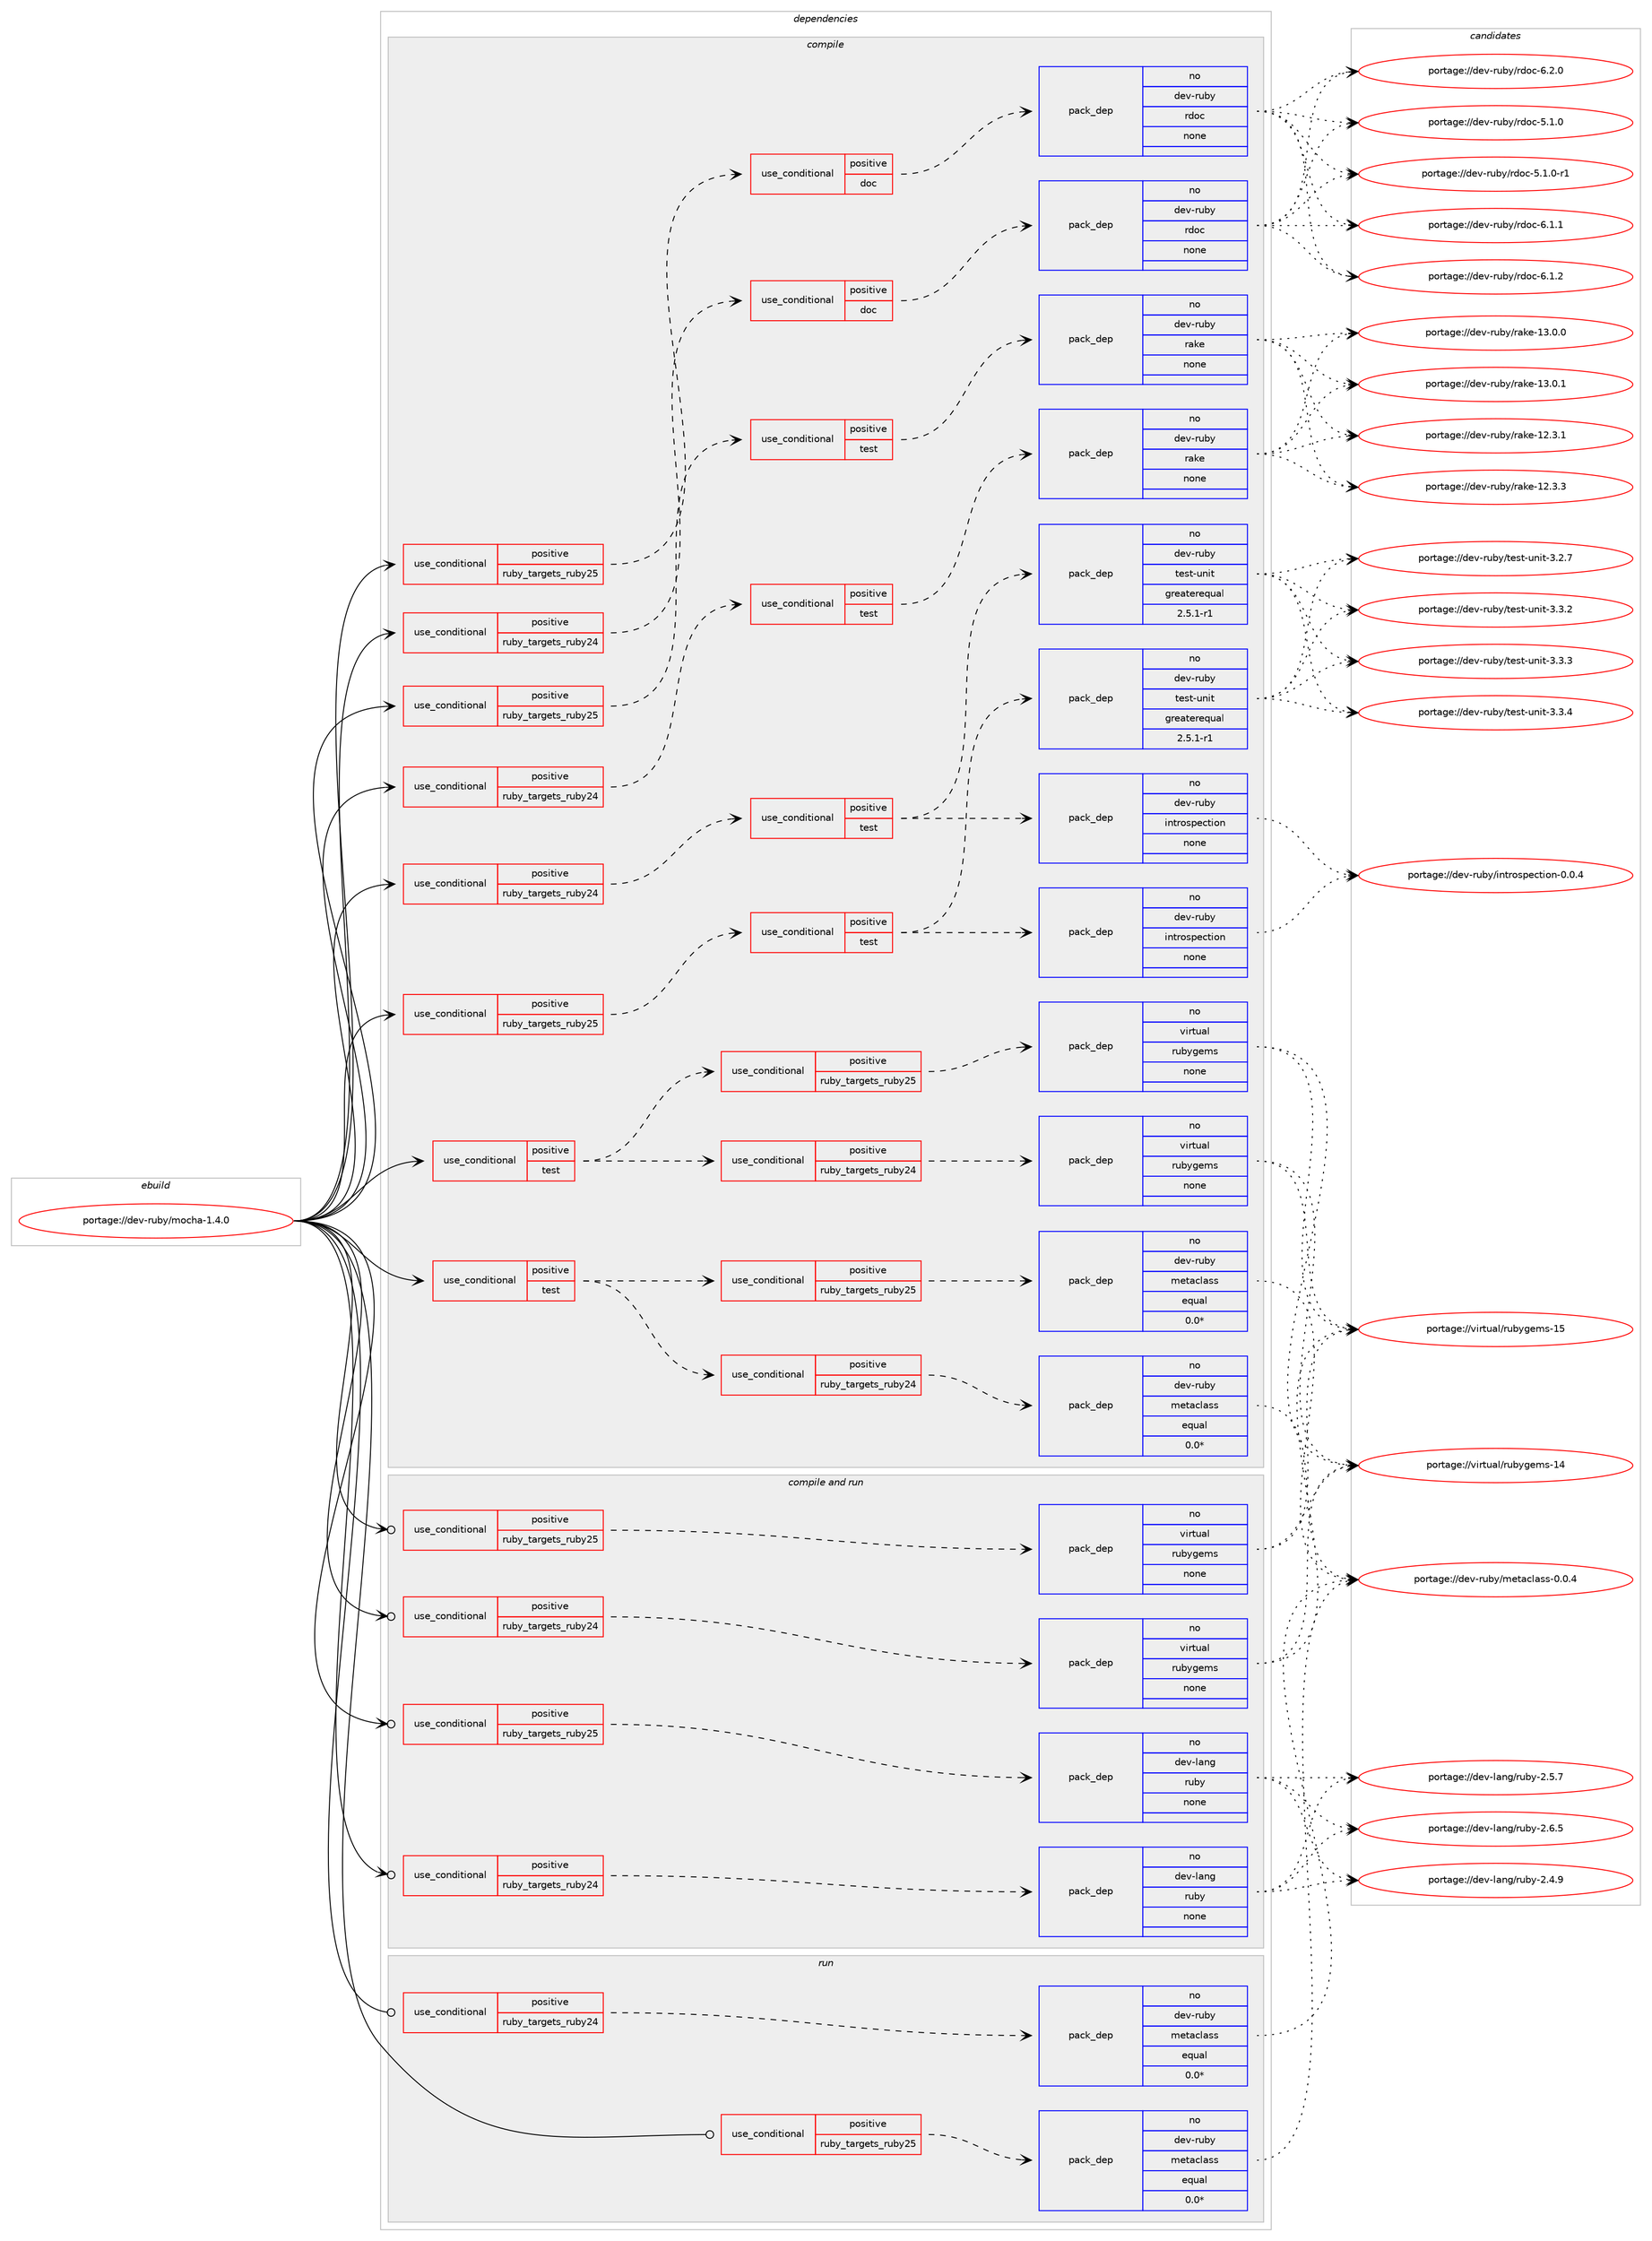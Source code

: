 digraph prolog {

# *************
# Graph options
# *************

newrank=true;
concentrate=true;
compound=true;
graph [rankdir=LR,fontname=Helvetica,fontsize=10,ranksep=1.5];#, ranksep=2.5, nodesep=0.2];
edge  [arrowhead=vee];
node  [fontname=Helvetica,fontsize=10];

# **********
# The ebuild
# **********

subgraph cluster_leftcol {
color=gray;
rank=same;
label=<<i>ebuild</i>>;
id [label="portage://dev-ruby/mocha-1.4.0", color=red, width=4, href="../dev-ruby/mocha-1.4.0.svg"];
}

# ****************
# The dependencies
# ****************

subgraph cluster_midcol {
color=gray;
label=<<i>dependencies</i>>;
subgraph cluster_compile {
fillcolor="#eeeeee";
style=filled;
label=<<i>compile</i>>;
subgraph cond56590 {
dependency229475 [label=<<TABLE BORDER="0" CELLBORDER="1" CELLSPACING="0" CELLPADDING="4"><TR><TD ROWSPAN="3" CELLPADDING="10">use_conditional</TD></TR><TR><TD>positive</TD></TR><TR><TD>ruby_targets_ruby24</TD></TR></TABLE>>, shape=none, color=red];
subgraph cond56591 {
dependency229476 [label=<<TABLE BORDER="0" CELLBORDER="1" CELLSPACING="0" CELLPADDING="4"><TR><TD ROWSPAN="3" CELLPADDING="10">use_conditional</TD></TR><TR><TD>positive</TD></TR><TR><TD>doc</TD></TR></TABLE>>, shape=none, color=red];
subgraph pack169387 {
dependency229477 [label=<<TABLE BORDER="0" CELLBORDER="1" CELLSPACING="0" CELLPADDING="4" WIDTH="220"><TR><TD ROWSPAN="6" CELLPADDING="30">pack_dep</TD></TR><TR><TD WIDTH="110">no</TD></TR><TR><TD>dev-ruby</TD></TR><TR><TD>rdoc</TD></TR><TR><TD>none</TD></TR><TR><TD></TD></TR></TABLE>>, shape=none, color=blue];
}
dependency229476:e -> dependency229477:w [weight=20,style="dashed",arrowhead="vee"];
}
dependency229475:e -> dependency229476:w [weight=20,style="dashed",arrowhead="vee"];
}
id:e -> dependency229475:w [weight=20,style="solid",arrowhead="vee"];
subgraph cond56592 {
dependency229478 [label=<<TABLE BORDER="0" CELLBORDER="1" CELLSPACING="0" CELLPADDING="4"><TR><TD ROWSPAN="3" CELLPADDING="10">use_conditional</TD></TR><TR><TD>positive</TD></TR><TR><TD>ruby_targets_ruby24</TD></TR></TABLE>>, shape=none, color=red];
subgraph cond56593 {
dependency229479 [label=<<TABLE BORDER="0" CELLBORDER="1" CELLSPACING="0" CELLPADDING="4"><TR><TD ROWSPAN="3" CELLPADDING="10">use_conditional</TD></TR><TR><TD>positive</TD></TR><TR><TD>test</TD></TR></TABLE>>, shape=none, color=red];
subgraph pack169388 {
dependency229480 [label=<<TABLE BORDER="0" CELLBORDER="1" CELLSPACING="0" CELLPADDING="4" WIDTH="220"><TR><TD ROWSPAN="6" CELLPADDING="30">pack_dep</TD></TR><TR><TD WIDTH="110">no</TD></TR><TR><TD>dev-ruby</TD></TR><TR><TD>rake</TD></TR><TR><TD>none</TD></TR><TR><TD></TD></TR></TABLE>>, shape=none, color=blue];
}
dependency229479:e -> dependency229480:w [weight=20,style="dashed",arrowhead="vee"];
}
dependency229478:e -> dependency229479:w [weight=20,style="dashed",arrowhead="vee"];
}
id:e -> dependency229478:w [weight=20,style="solid",arrowhead="vee"];
subgraph cond56594 {
dependency229481 [label=<<TABLE BORDER="0" CELLBORDER="1" CELLSPACING="0" CELLPADDING="4"><TR><TD ROWSPAN="3" CELLPADDING="10">use_conditional</TD></TR><TR><TD>positive</TD></TR><TR><TD>ruby_targets_ruby24</TD></TR></TABLE>>, shape=none, color=red];
subgraph cond56595 {
dependency229482 [label=<<TABLE BORDER="0" CELLBORDER="1" CELLSPACING="0" CELLPADDING="4"><TR><TD ROWSPAN="3" CELLPADDING="10">use_conditional</TD></TR><TR><TD>positive</TD></TR><TR><TD>test</TD></TR></TABLE>>, shape=none, color=red];
subgraph pack169389 {
dependency229483 [label=<<TABLE BORDER="0" CELLBORDER="1" CELLSPACING="0" CELLPADDING="4" WIDTH="220"><TR><TD ROWSPAN="6" CELLPADDING="30">pack_dep</TD></TR><TR><TD WIDTH="110">no</TD></TR><TR><TD>dev-ruby</TD></TR><TR><TD>test-unit</TD></TR><TR><TD>greaterequal</TD></TR><TR><TD>2.5.1-r1</TD></TR></TABLE>>, shape=none, color=blue];
}
dependency229482:e -> dependency229483:w [weight=20,style="dashed",arrowhead="vee"];
subgraph pack169390 {
dependency229484 [label=<<TABLE BORDER="0" CELLBORDER="1" CELLSPACING="0" CELLPADDING="4" WIDTH="220"><TR><TD ROWSPAN="6" CELLPADDING="30">pack_dep</TD></TR><TR><TD WIDTH="110">no</TD></TR><TR><TD>dev-ruby</TD></TR><TR><TD>introspection</TD></TR><TR><TD>none</TD></TR><TR><TD></TD></TR></TABLE>>, shape=none, color=blue];
}
dependency229482:e -> dependency229484:w [weight=20,style="dashed",arrowhead="vee"];
}
dependency229481:e -> dependency229482:w [weight=20,style="dashed",arrowhead="vee"];
}
id:e -> dependency229481:w [weight=20,style="solid",arrowhead="vee"];
subgraph cond56596 {
dependency229485 [label=<<TABLE BORDER="0" CELLBORDER="1" CELLSPACING="0" CELLPADDING="4"><TR><TD ROWSPAN="3" CELLPADDING="10">use_conditional</TD></TR><TR><TD>positive</TD></TR><TR><TD>ruby_targets_ruby25</TD></TR></TABLE>>, shape=none, color=red];
subgraph cond56597 {
dependency229486 [label=<<TABLE BORDER="0" CELLBORDER="1" CELLSPACING="0" CELLPADDING="4"><TR><TD ROWSPAN="3" CELLPADDING="10">use_conditional</TD></TR><TR><TD>positive</TD></TR><TR><TD>doc</TD></TR></TABLE>>, shape=none, color=red];
subgraph pack169391 {
dependency229487 [label=<<TABLE BORDER="0" CELLBORDER="1" CELLSPACING="0" CELLPADDING="4" WIDTH="220"><TR><TD ROWSPAN="6" CELLPADDING="30">pack_dep</TD></TR><TR><TD WIDTH="110">no</TD></TR><TR><TD>dev-ruby</TD></TR><TR><TD>rdoc</TD></TR><TR><TD>none</TD></TR><TR><TD></TD></TR></TABLE>>, shape=none, color=blue];
}
dependency229486:e -> dependency229487:w [weight=20,style="dashed",arrowhead="vee"];
}
dependency229485:e -> dependency229486:w [weight=20,style="dashed",arrowhead="vee"];
}
id:e -> dependency229485:w [weight=20,style="solid",arrowhead="vee"];
subgraph cond56598 {
dependency229488 [label=<<TABLE BORDER="0" CELLBORDER="1" CELLSPACING="0" CELLPADDING="4"><TR><TD ROWSPAN="3" CELLPADDING="10">use_conditional</TD></TR><TR><TD>positive</TD></TR><TR><TD>ruby_targets_ruby25</TD></TR></TABLE>>, shape=none, color=red];
subgraph cond56599 {
dependency229489 [label=<<TABLE BORDER="0" CELLBORDER="1" CELLSPACING="0" CELLPADDING="4"><TR><TD ROWSPAN="3" CELLPADDING="10">use_conditional</TD></TR><TR><TD>positive</TD></TR><TR><TD>test</TD></TR></TABLE>>, shape=none, color=red];
subgraph pack169392 {
dependency229490 [label=<<TABLE BORDER="0" CELLBORDER="1" CELLSPACING="0" CELLPADDING="4" WIDTH="220"><TR><TD ROWSPAN="6" CELLPADDING="30">pack_dep</TD></TR><TR><TD WIDTH="110">no</TD></TR><TR><TD>dev-ruby</TD></TR><TR><TD>rake</TD></TR><TR><TD>none</TD></TR><TR><TD></TD></TR></TABLE>>, shape=none, color=blue];
}
dependency229489:e -> dependency229490:w [weight=20,style="dashed",arrowhead="vee"];
}
dependency229488:e -> dependency229489:w [weight=20,style="dashed",arrowhead="vee"];
}
id:e -> dependency229488:w [weight=20,style="solid",arrowhead="vee"];
subgraph cond56600 {
dependency229491 [label=<<TABLE BORDER="0" CELLBORDER="1" CELLSPACING="0" CELLPADDING="4"><TR><TD ROWSPAN="3" CELLPADDING="10">use_conditional</TD></TR><TR><TD>positive</TD></TR><TR><TD>ruby_targets_ruby25</TD></TR></TABLE>>, shape=none, color=red];
subgraph cond56601 {
dependency229492 [label=<<TABLE BORDER="0" CELLBORDER="1" CELLSPACING="0" CELLPADDING="4"><TR><TD ROWSPAN="3" CELLPADDING="10">use_conditional</TD></TR><TR><TD>positive</TD></TR><TR><TD>test</TD></TR></TABLE>>, shape=none, color=red];
subgraph pack169393 {
dependency229493 [label=<<TABLE BORDER="0" CELLBORDER="1" CELLSPACING="0" CELLPADDING="4" WIDTH="220"><TR><TD ROWSPAN="6" CELLPADDING="30">pack_dep</TD></TR><TR><TD WIDTH="110">no</TD></TR><TR><TD>dev-ruby</TD></TR><TR><TD>test-unit</TD></TR><TR><TD>greaterequal</TD></TR><TR><TD>2.5.1-r1</TD></TR></TABLE>>, shape=none, color=blue];
}
dependency229492:e -> dependency229493:w [weight=20,style="dashed",arrowhead="vee"];
subgraph pack169394 {
dependency229494 [label=<<TABLE BORDER="0" CELLBORDER="1" CELLSPACING="0" CELLPADDING="4" WIDTH="220"><TR><TD ROWSPAN="6" CELLPADDING="30">pack_dep</TD></TR><TR><TD WIDTH="110">no</TD></TR><TR><TD>dev-ruby</TD></TR><TR><TD>introspection</TD></TR><TR><TD>none</TD></TR><TR><TD></TD></TR></TABLE>>, shape=none, color=blue];
}
dependency229492:e -> dependency229494:w [weight=20,style="dashed",arrowhead="vee"];
}
dependency229491:e -> dependency229492:w [weight=20,style="dashed",arrowhead="vee"];
}
id:e -> dependency229491:w [weight=20,style="solid",arrowhead="vee"];
subgraph cond56602 {
dependency229495 [label=<<TABLE BORDER="0" CELLBORDER="1" CELLSPACING="0" CELLPADDING="4"><TR><TD ROWSPAN="3" CELLPADDING="10">use_conditional</TD></TR><TR><TD>positive</TD></TR><TR><TD>test</TD></TR></TABLE>>, shape=none, color=red];
subgraph cond56603 {
dependency229496 [label=<<TABLE BORDER="0" CELLBORDER="1" CELLSPACING="0" CELLPADDING="4"><TR><TD ROWSPAN="3" CELLPADDING="10">use_conditional</TD></TR><TR><TD>positive</TD></TR><TR><TD>ruby_targets_ruby24</TD></TR></TABLE>>, shape=none, color=red];
subgraph pack169395 {
dependency229497 [label=<<TABLE BORDER="0" CELLBORDER="1" CELLSPACING="0" CELLPADDING="4" WIDTH="220"><TR><TD ROWSPAN="6" CELLPADDING="30">pack_dep</TD></TR><TR><TD WIDTH="110">no</TD></TR><TR><TD>dev-ruby</TD></TR><TR><TD>metaclass</TD></TR><TR><TD>equal</TD></TR><TR><TD>0.0*</TD></TR></TABLE>>, shape=none, color=blue];
}
dependency229496:e -> dependency229497:w [weight=20,style="dashed",arrowhead="vee"];
}
dependency229495:e -> dependency229496:w [weight=20,style="dashed",arrowhead="vee"];
subgraph cond56604 {
dependency229498 [label=<<TABLE BORDER="0" CELLBORDER="1" CELLSPACING="0" CELLPADDING="4"><TR><TD ROWSPAN="3" CELLPADDING="10">use_conditional</TD></TR><TR><TD>positive</TD></TR><TR><TD>ruby_targets_ruby25</TD></TR></TABLE>>, shape=none, color=red];
subgraph pack169396 {
dependency229499 [label=<<TABLE BORDER="0" CELLBORDER="1" CELLSPACING="0" CELLPADDING="4" WIDTH="220"><TR><TD ROWSPAN="6" CELLPADDING="30">pack_dep</TD></TR><TR><TD WIDTH="110">no</TD></TR><TR><TD>dev-ruby</TD></TR><TR><TD>metaclass</TD></TR><TR><TD>equal</TD></TR><TR><TD>0.0*</TD></TR></TABLE>>, shape=none, color=blue];
}
dependency229498:e -> dependency229499:w [weight=20,style="dashed",arrowhead="vee"];
}
dependency229495:e -> dependency229498:w [weight=20,style="dashed",arrowhead="vee"];
}
id:e -> dependency229495:w [weight=20,style="solid",arrowhead="vee"];
subgraph cond56605 {
dependency229500 [label=<<TABLE BORDER="0" CELLBORDER="1" CELLSPACING="0" CELLPADDING="4"><TR><TD ROWSPAN="3" CELLPADDING="10">use_conditional</TD></TR><TR><TD>positive</TD></TR><TR><TD>test</TD></TR></TABLE>>, shape=none, color=red];
subgraph cond56606 {
dependency229501 [label=<<TABLE BORDER="0" CELLBORDER="1" CELLSPACING="0" CELLPADDING="4"><TR><TD ROWSPAN="3" CELLPADDING="10">use_conditional</TD></TR><TR><TD>positive</TD></TR><TR><TD>ruby_targets_ruby24</TD></TR></TABLE>>, shape=none, color=red];
subgraph pack169397 {
dependency229502 [label=<<TABLE BORDER="0" CELLBORDER="1" CELLSPACING="0" CELLPADDING="4" WIDTH="220"><TR><TD ROWSPAN="6" CELLPADDING="30">pack_dep</TD></TR><TR><TD WIDTH="110">no</TD></TR><TR><TD>virtual</TD></TR><TR><TD>rubygems</TD></TR><TR><TD>none</TD></TR><TR><TD></TD></TR></TABLE>>, shape=none, color=blue];
}
dependency229501:e -> dependency229502:w [weight=20,style="dashed",arrowhead="vee"];
}
dependency229500:e -> dependency229501:w [weight=20,style="dashed",arrowhead="vee"];
subgraph cond56607 {
dependency229503 [label=<<TABLE BORDER="0" CELLBORDER="1" CELLSPACING="0" CELLPADDING="4"><TR><TD ROWSPAN="3" CELLPADDING="10">use_conditional</TD></TR><TR><TD>positive</TD></TR><TR><TD>ruby_targets_ruby25</TD></TR></TABLE>>, shape=none, color=red];
subgraph pack169398 {
dependency229504 [label=<<TABLE BORDER="0" CELLBORDER="1" CELLSPACING="0" CELLPADDING="4" WIDTH="220"><TR><TD ROWSPAN="6" CELLPADDING="30">pack_dep</TD></TR><TR><TD WIDTH="110">no</TD></TR><TR><TD>virtual</TD></TR><TR><TD>rubygems</TD></TR><TR><TD>none</TD></TR><TR><TD></TD></TR></TABLE>>, shape=none, color=blue];
}
dependency229503:e -> dependency229504:w [weight=20,style="dashed",arrowhead="vee"];
}
dependency229500:e -> dependency229503:w [weight=20,style="dashed",arrowhead="vee"];
}
id:e -> dependency229500:w [weight=20,style="solid",arrowhead="vee"];
}
subgraph cluster_compileandrun {
fillcolor="#eeeeee";
style=filled;
label=<<i>compile and run</i>>;
subgraph cond56608 {
dependency229505 [label=<<TABLE BORDER="0" CELLBORDER="1" CELLSPACING="0" CELLPADDING="4"><TR><TD ROWSPAN="3" CELLPADDING="10">use_conditional</TD></TR><TR><TD>positive</TD></TR><TR><TD>ruby_targets_ruby24</TD></TR></TABLE>>, shape=none, color=red];
subgraph pack169399 {
dependency229506 [label=<<TABLE BORDER="0" CELLBORDER="1" CELLSPACING="0" CELLPADDING="4" WIDTH="220"><TR><TD ROWSPAN="6" CELLPADDING="30">pack_dep</TD></TR><TR><TD WIDTH="110">no</TD></TR><TR><TD>dev-lang</TD></TR><TR><TD>ruby</TD></TR><TR><TD>none</TD></TR><TR><TD></TD></TR></TABLE>>, shape=none, color=blue];
}
dependency229505:e -> dependency229506:w [weight=20,style="dashed",arrowhead="vee"];
}
id:e -> dependency229505:w [weight=20,style="solid",arrowhead="odotvee"];
subgraph cond56609 {
dependency229507 [label=<<TABLE BORDER="0" CELLBORDER="1" CELLSPACING="0" CELLPADDING="4"><TR><TD ROWSPAN="3" CELLPADDING="10">use_conditional</TD></TR><TR><TD>positive</TD></TR><TR><TD>ruby_targets_ruby24</TD></TR></TABLE>>, shape=none, color=red];
subgraph pack169400 {
dependency229508 [label=<<TABLE BORDER="0" CELLBORDER="1" CELLSPACING="0" CELLPADDING="4" WIDTH="220"><TR><TD ROWSPAN="6" CELLPADDING="30">pack_dep</TD></TR><TR><TD WIDTH="110">no</TD></TR><TR><TD>virtual</TD></TR><TR><TD>rubygems</TD></TR><TR><TD>none</TD></TR><TR><TD></TD></TR></TABLE>>, shape=none, color=blue];
}
dependency229507:e -> dependency229508:w [weight=20,style="dashed",arrowhead="vee"];
}
id:e -> dependency229507:w [weight=20,style="solid",arrowhead="odotvee"];
subgraph cond56610 {
dependency229509 [label=<<TABLE BORDER="0" CELLBORDER="1" CELLSPACING="0" CELLPADDING="4"><TR><TD ROWSPAN="3" CELLPADDING="10">use_conditional</TD></TR><TR><TD>positive</TD></TR><TR><TD>ruby_targets_ruby25</TD></TR></TABLE>>, shape=none, color=red];
subgraph pack169401 {
dependency229510 [label=<<TABLE BORDER="0" CELLBORDER="1" CELLSPACING="0" CELLPADDING="4" WIDTH="220"><TR><TD ROWSPAN="6" CELLPADDING="30">pack_dep</TD></TR><TR><TD WIDTH="110">no</TD></TR><TR><TD>dev-lang</TD></TR><TR><TD>ruby</TD></TR><TR><TD>none</TD></TR><TR><TD></TD></TR></TABLE>>, shape=none, color=blue];
}
dependency229509:e -> dependency229510:w [weight=20,style="dashed",arrowhead="vee"];
}
id:e -> dependency229509:w [weight=20,style="solid",arrowhead="odotvee"];
subgraph cond56611 {
dependency229511 [label=<<TABLE BORDER="0" CELLBORDER="1" CELLSPACING="0" CELLPADDING="4"><TR><TD ROWSPAN="3" CELLPADDING="10">use_conditional</TD></TR><TR><TD>positive</TD></TR><TR><TD>ruby_targets_ruby25</TD></TR></TABLE>>, shape=none, color=red];
subgraph pack169402 {
dependency229512 [label=<<TABLE BORDER="0" CELLBORDER="1" CELLSPACING="0" CELLPADDING="4" WIDTH="220"><TR><TD ROWSPAN="6" CELLPADDING="30">pack_dep</TD></TR><TR><TD WIDTH="110">no</TD></TR><TR><TD>virtual</TD></TR><TR><TD>rubygems</TD></TR><TR><TD>none</TD></TR><TR><TD></TD></TR></TABLE>>, shape=none, color=blue];
}
dependency229511:e -> dependency229512:w [weight=20,style="dashed",arrowhead="vee"];
}
id:e -> dependency229511:w [weight=20,style="solid",arrowhead="odotvee"];
}
subgraph cluster_run {
fillcolor="#eeeeee";
style=filled;
label=<<i>run</i>>;
subgraph cond56612 {
dependency229513 [label=<<TABLE BORDER="0" CELLBORDER="1" CELLSPACING="0" CELLPADDING="4"><TR><TD ROWSPAN="3" CELLPADDING="10">use_conditional</TD></TR><TR><TD>positive</TD></TR><TR><TD>ruby_targets_ruby24</TD></TR></TABLE>>, shape=none, color=red];
subgraph pack169403 {
dependency229514 [label=<<TABLE BORDER="0" CELLBORDER="1" CELLSPACING="0" CELLPADDING="4" WIDTH="220"><TR><TD ROWSPAN="6" CELLPADDING="30">pack_dep</TD></TR><TR><TD WIDTH="110">no</TD></TR><TR><TD>dev-ruby</TD></TR><TR><TD>metaclass</TD></TR><TR><TD>equal</TD></TR><TR><TD>0.0*</TD></TR></TABLE>>, shape=none, color=blue];
}
dependency229513:e -> dependency229514:w [weight=20,style="dashed",arrowhead="vee"];
}
id:e -> dependency229513:w [weight=20,style="solid",arrowhead="odot"];
subgraph cond56613 {
dependency229515 [label=<<TABLE BORDER="0" CELLBORDER="1" CELLSPACING="0" CELLPADDING="4"><TR><TD ROWSPAN="3" CELLPADDING="10">use_conditional</TD></TR><TR><TD>positive</TD></TR><TR><TD>ruby_targets_ruby25</TD></TR></TABLE>>, shape=none, color=red];
subgraph pack169404 {
dependency229516 [label=<<TABLE BORDER="0" CELLBORDER="1" CELLSPACING="0" CELLPADDING="4" WIDTH="220"><TR><TD ROWSPAN="6" CELLPADDING="30">pack_dep</TD></TR><TR><TD WIDTH="110">no</TD></TR><TR><TD>dev-ruby</TD></TR><TR><TD>metaclass</TD></TR><TR><TD>equal</TD></TR><TR><TD>0.0*</TD></TR></TABLE>>, shape=none, color=blue];
}
dependency229515:e -> dependency229516:w [weight=20,style="dashed",arrowhead="vee"];
}
id:e -> dependency229515:w [weight=20,style="solid",arrowhead="odot"];
}
}

# **************
# The candidates
# **************

subgraph cluster_choices {
rank=same;
color=gray;
label=<<i>candidates</i>>;

subgraph choice169387 {
color=black;
nodesep=1;
choiceportage10010111845114117981214711410011199455346494648 [label="portage://dev-ruby/rdoc-5.1.0", color=red, width=4,href="../dev-ruby/rdoc-5.1.0.svg"];
choiceportage100101118451141179812147114100111994553464946484511449 [label="portage://dev-ruby/rdoc-5.1.0-r1", color=red, width=4,href="../dev-ruby/rdoc-5.1.0-r1.svg"];
choiceportage10010111845114117981214711410011199455446494649 [label="portage://dev-ruby/rdoc-6.1.1", color=red, width=4,href="../dev-ruby/rdoc-6.1.1.svg"];
choiceportage10010111845114117981214711410011199455446494650 [label="portage://dev-ruby/rdoc-6.1.2", color=red, width=4,href="../dev-ruby/rdoc-6.1.2.svg"];
choiceportage10010111845114117981214711410011199455446504648 [label="portage://dev-ruby/rdoc-6.2.0", color=red, width=4,href="../dev-ruby/rdoc-6.2.0.svg"];
dependency229477:e -> choiceportage10010111845114117981214711410011199455346494648:w [style=dotted,weight="100"];
dependency229477:e -> choiceportage100101118451141179812147114100111994553464946484511449:w [style=dotted,weight="100"];
dependency229477:e -> choiceportage10010111845114117981214711410011199455446494649:w [style=dotted,weight="100"];
dependency229477:e -> choiceportage10010111845114117981214711410011199455446494650:w [style=dotted,weight="100"];
dependency229477:e -> choiceportage10010111845114117981214711410011199455446504648:w [style=dotted,weight="100"];
}
subgraph choice169388 {
color=black;
nodesep=1;
choiceportage1001011184511411798121471149710710145495046514649 [label="portage://dev-ruby/rake-12.3.1", color=red, width=4,href="../dev-ruby/rake-12.3.1.svg"];
choiceportage1001011184511411798121471149710710145495046514651 [label="portage://dev-ruby/rake-12.3.3", color=red, width=4,href="../dev-ruby/rake-12.3.3.svg"];
choiceportage1001011184511411798121471149710710145495146484648 [label="portage://dev-ruby/rake-13.0.0", color=red, width=4,href="../dev-ruby/rake-13.0.0.svg"];
choiceportage1001011184511411798121471149710710145495146484649 [label="portage://dev-ruby/rake-13.0.1", color=red, width=4,href="../dev-ruby/rake-13.0.1.svg"];
dependency229480:e -> choiceportage1001011184511411798121471149710710145495046514649:w [style=dotted,weight="100"];
dependency229480:e -> choiceportage1001011184511411798121471149710710145495046514651:w [style=dotted,weight="100"];
dependency229480:e -> choiceportage1001011184511411798121471149710710145495146484648:w [style=dotted,weight="100"];
dependency229480:e -> choiceportage1001011184511411798121471149710710145495146484649:w [style=dotted,weight="100"];
}
subgraph choice169389 {
color=black;
nodesep=1;
choiceportage10010111845114117981214711610111511645117110105116455146504655 [label="portage://dev-ruby/test-unit-3.2.7", color=red, width=4,href="../dev-ruby/test-unit-3.2.7.svg"];
choiceportage10010111845114117981214711610111511645117110105116455146514650 [label="portage://dev-ruby/test-unit-3.3.2", color=red, width=4,href="../dev-ruby/test-unit-3.3.2.svg"];
choiceportage10010111845114117981214711610111511645117110105116455146514651 [label="portage://dev-ruby/test-unit-3.3.3", color=red, width=4,href="../dev-ruby/test-unit-3.3.3.svg"];
choiceportage10010111845114117981214711610111511645117110105116455146514652 [label="portage://dev-ruby/test-unit-3.3.4", color=red, width=4,href="../dev-ruby/test-unit-3.3.4.svg"];
dependency229483:e -> choiceportage10010111845114117981214711610111511645117110105116455146504655:w [style=dotted,weight="100"];
dependency229483:e -> choiceportage10010111845114117981214711610111511645117110105116455146514650:w [style=dotted,weight="100"];
dependency229483:e -> choiceportage10010111845114117981214711610111511645117110105116455146514651:w [style=dotted,weight="100"];
dependency229483:e -> choiceportage10010111845114117981214711610111511645117110105116455146514652:w [style=dotted,weight="100"];
}
subgraph choice169390 {
color=black;
nodesep=1;
choiceportage10010111845114117981214710511011611411111511210199116105111110454846484652 [label="portage://dev-ruby/introspection-0.0.4", color=red, width=4,href="../dev-ruby/introspection-0.0.4.svg"];
dependency229484:e -> choiceportage10010111845114117981214710511011611411111511210199116105111110454846484652:w [style=dotted,weight="100"];
}
subgraph choice169391 {
color=black;
nodesep=1;
choiceportage10010111845114117981214711410011199455346494648 [label="portage://dev-ruby/rdoc-5.1.0", color=red, width=4,href="../dev-ruby/rdoc-5.1.0.svg"];
choiceportage100101118451141179812147114100111994553464946484511449 [label="portage://dev-ruby/rdoc-5.1.0-r1", color=red, width=4,href="../dev-ruby/rdoc-5.1.0-r1.svg"];
choiceportage10010111845114117981214711410011199455446494649 [label="portage://dev-ruby/rdoc-6.1.1", color=red, width=4,href="../dev-ruby/rdoc-6.1.1.svg"];
choiceportage10010111845114117981214711410011199455446494650 [label="portage://dev-ruby/rdoc-6.1.2", color=red, width=4,href="../dev-ruby/rdoc-6.1.2.svg"];
choiceportage10010111845114117981214711410011199455446504648 [label="portage://dev-ruby/rdoc-6.2.0", color=red, width=4,href="../dev-ruby/rdoc-6.2.0.svg"];
dependency229487:e -> choiceportage10010111845114117981214711410011199455346494648:w [style=dotted,weight="100"];
dependency229487:e -> choiceportage100101118451141179812147114100111994553464946484511449:w [style=dotted,weight="100"];
dependency229487:e -> choiceportage10010111845114117981214711410011199455446494649:w [style=dotted,weight="100"];
dependency229487:e -> choiceportage10010111845114117981214711410011199455446494650:w [style=dotted,weight="100"];
dependency229487:e -> choiceportage10010111845114117981214711410011199455446504648:w [style=dotted,weight="100"];
}
subgraph choice169392 {
color=black;
nodesep=1;
choiceportage1001011184511411798121471149710710145495046514649 [label="portage://dev-ruby/rake-12.3.1", color=red, width=4,href="../dev-ruby/rake-12.3.1.svg"];
choiceportage1001011184511411798121471149710710145495046514651 [label="portage://dev-ruby/rake-12.3.3", color=red, width=4,href="../dev-ruby/rake-12.3.3.svg"];
choiceportage1001011184511411798121471149710710145495146484648 [label="portage://dev-ruby/rake-13.0.0", color=red, width=4,href="../dev-ruby/rake-13.0.0.svg"];
choiceportage1001011184511411798121471149710710145495146484649 [label="portage://dev-ruby/rake-13.0.1", color=red, width=4,href="../dev-ruby/rake-13.0.1.svg"];
dependency229490:e -> choiceportage1001011184511411798121471149710710145495046514649:w [style=dotted,weight="100"];
dependency229490:e -> choiceportage1001011184511411798121471149710710145495046514651:w [style=dotted,weight="100"];
dependency229490:e -> choiceportage1001011184511411798121471149710710145495146484648:w [style=dotted,weight="100"];
dependency229490:e -> choiceportage1001011184511411798121471149710710145495146484649:w [style=dotted,weight="100"];
}
subgraph choice169393 {
color=black;
nodesep=1;
choiceportage10010111845114117981214711610111511645117110105116455146504655 [label="portage://dev-ruby/test-unit-3.2.7", color=red, width=4,href="../dev-ruby/test-unit-3.2.7.svg"];
choiceportage10010111845114117981214711610111511645117110105116455146514650 [label="portage://dev-ruby/test-unit-3.3.2", color=red, width=4,href="../dev-ruby/test-unit-3.3.2.svg"];
choiceportage10010111845114117981214711610111511645117110105116455146514651 [label="portage://dev-ruby/test-unit-3.3.3", color=red, width=4,href="../dev-ruby/test-unit-3.3.3.svg"];
choiceportage10010111845114117981214711610111511645117110105116455146514652 [label="portage://dev-ruby/test-unit-3.3.4", color=red, width=4,href="../dev-ruby/test-unit-3.3.4.svg"];
dependency229493:e -> choiceportage10010111845114117981214711610111511645117110105116455146504655:w [style=dotted,weight="100"];
dependency229493:e -> choiceportage10010111845114117981214711610111511645117110105116455146514650:w [style=dotted,weight="100"];
dependency229493:e -> choiceportage10010111845114117981214711610111511645117110105116455146514651:w [style=dotted,weight="100"];
dependency229493:e -> choiceportage10010111845114117981214711610111511645117110105116455146514652:w [style=dotted,weight="100"];
}
subgraph choice169394 {
color=black;
nodesep=1;
choiceportage10010111845114117981214710511011611411111511210199116105111110454846484652 [label="portage://dev-ruby/introspection-0.0.4", color=red, width=4,href="../dev-ruby/introspection-0.0.4.svg"];
dependency229494:e -> choiceportage10010111845114117981214710511011611411111511210199116105111110454846484652:w [style=dotted,weight="100"];
}
subgraph choice169395 {
color=black;
nodesep=1;
choiceportage100101118451141179812147109101116979910897115115454846484652 [label="portage://dev-ruby/metaclass-0.0.4", color=red, width=4,href="../dev-ruby/metaclass-0.0.4.svg"];
dependency229497:e -> choiceportage100101118451141179812147109101116979910897115115454846484652:w [style=dotted,weight="100"];
}
subgraph choice169396 {
color=black;
nodesep=1;
choiceportage100101118451141179812147109101116979910897115115454846484652 [label="portage://dev-ruby/metaclass-0.0.4", color=red, width=4,href="../dev-ruby/metaclass-0.0.4.svg"];
dependency229499:e -> choiceportage100101118451141179812147109101116979910897115115454846484652:w [style=dotted,weight="100"];
}
subgraph choice169397 {
color=black;
nodesep=1;
choiceportage118105114116117971084711411798121103101109115454952 [label="portage://virtual/rubygems-14", color=red, width=4,href="../virtual/rubygems-14.svg"];
choiceportage118105114116117971084711411798121103101109115454953 [label="portage://virtual/rubygems-15", color=red, width=4,href="../virtual/rubygems-15.svg"];
dependency229502:e -> choiceportage118105114116117971084711411798121103101109115454952:w [style=dotted,weight="100"];
dependency229502:e -> choiceportage118105114116117971084711411798121103101109115454953:w [style=dotted,weight="100"];
}
subgraph choice169398 {
color=black;
nodesep=1;
choiceportage118105114116117971084711411798121103101109115454952 [label="portage://virtual/rubygems-14", color=red, width=4,href="../virtual/rubygems-14.svg"];
choiceportage118105114116117971084711411798121103101109115454953 [label="portage://virtual/rubygems-15", color=red, width=4,href="../virtual/rubygems-15.svg"];
dependency229504:e -> choiceportage118105114116117971084711411798121103101109115454952:w [style=dotted,weight="100"];
dependency229504:e -> choiceportage118105114116117971084711411798121103101109115454953:w [style=dotted,weight="100"];
}
subgraph choice169399 {
color=black;
nodesep=1;
choiceportage10010111845108971101034711411798121455046524657 [label="portage://dev-lang/ruby-2.4.9", color=red, width=4,href="../dev-lang/ruby-2.4.9.svg"];
choiceportage10010111845108971101034711411798121455046534655 [label="portage://dev-lang/ruby-2.5.7", color=red, width=4,href="../dev-lang/ruby-2.5.7.svg"];
choiceportage10010111845108971101034711411798121455046544653 [label="portage://dev-lang/ruby-2.6.5", color=red, width=4,href="../dev-lang/ruby-2.6.5.svg"];
dependency229506:e -> choiceportage10010111845108971101034711411798121455046524657:w [style=dotted,weight="100"];
dependency229506:e -> choiceportage10010111845108971101034711411798121455046534655:w [style=dotted,weight="100"];
dependency229506:e -> choiceportage10010111845108971101034711411798121455046544653:w [style=dotted,weight="100"];
}
subgraph choice169400 {
color=black;
nodesep=1;
choiceportage118105114116117971084711411798121103101109115454952 [label="portage://virtual/rubygems-14", color=red, width=4,href="../virtual/rubygems-14.svg"];
choiceportage118105114116117971084711411798121103101109115454953 [label="portage://virtual/rubygems-15", color=red, width=4,href="../virtual/rubygems-15.svg"];
dependency229508:e -> choiceportage118105114116117971084711411798121103101109115454952:w [style=dotted,weight="100"];
dependency229508:e -> choiceportage118105114116117971084711411798121103101109115454953:w [style=dotted,weight="100"];
}
subgraph choice169401 {
color=black;
nodesep=1;
choiceportage10010111845108971101034711411798121455046524657 [label="portage://dev-lang/ruby-2.4.9", color=red, width=4,href="../dev-lang/ruby-2.4.9.svg"];
choiceportage10010111845108971101034711411798121455046534655 [label="portage://dev-lang/ruby-2.5.7", color=red, width=4,href="../dev-lang/ruby-2.5.7.svg"];
choiceportage10010111845108971101034711411798121455046544653 [label="portage://dev-lang/ruby-2.6.5", color=red, width=4,href="../dev-lang/ruby-2.6.5.svg"];
dependency229510:e -> choiceportage10010111845108971101034711411798121455046524657:w [style=dotted,weight="100"];
dependency229510:e -> choiceportage10010111845108971101034711411798121455046534655:w [style=dotted,weight="100"];
dependency229510:e -> choiceportage10010111845108971101034711411798121455046544653:w [style=dotted,weight="100"];
}
subgraph choice169402 {
color=black;
nodesep=1;
choiceportage118105114116117971084711411798121103101109115454952 [label="portage://virtual/rubygems-14", color=red, width=4,href="../virtual/rubygems-14.svg"];
choiceportage118105114116117971084711411798121103101109115454953 [label="portage://virtual/rubygems-15", color=red, width=4,href="../virtual/rubygems-15.svg"];
dependency229512:e -> choiceportage118105114116117971084711411798121103101109115454952:w [style=dotted,weight="100"];
dependency229512:e -> choiceportage118105114116117971084711411798121103101109115454953:w [style=dotted,weight="100"];
}
subgraph choice169403 {
color=black;
nodesep=1;
choiceportage100101118451141179812147109101116979910897115115454846484652 [label="portage://dev-ruby/metaclass-0.0.4", color=red, width=4,href="../dev-ruby/metaclass-0.0.4.svg"];
dependency229514:e -> choiceportage100101118451141179812147109101116979910897115115454846484652:w [style=dotted,weight="100"];
}
subgraph choice169404 {
color=black;
nodesep=1;
choiceportage100101118451141179812147109101116979910897115115454846484652 [label="portage://dev-ruby/metaclass-0.0.4", color=red, width=4,href="../dev-ruby/metaclass-0.0.4.svg"];
dependency229516:e -> choiceportage100101118451141179812147109101116979910897115115454846484652:w [style=dotted,weight="100"];
}
}

}
